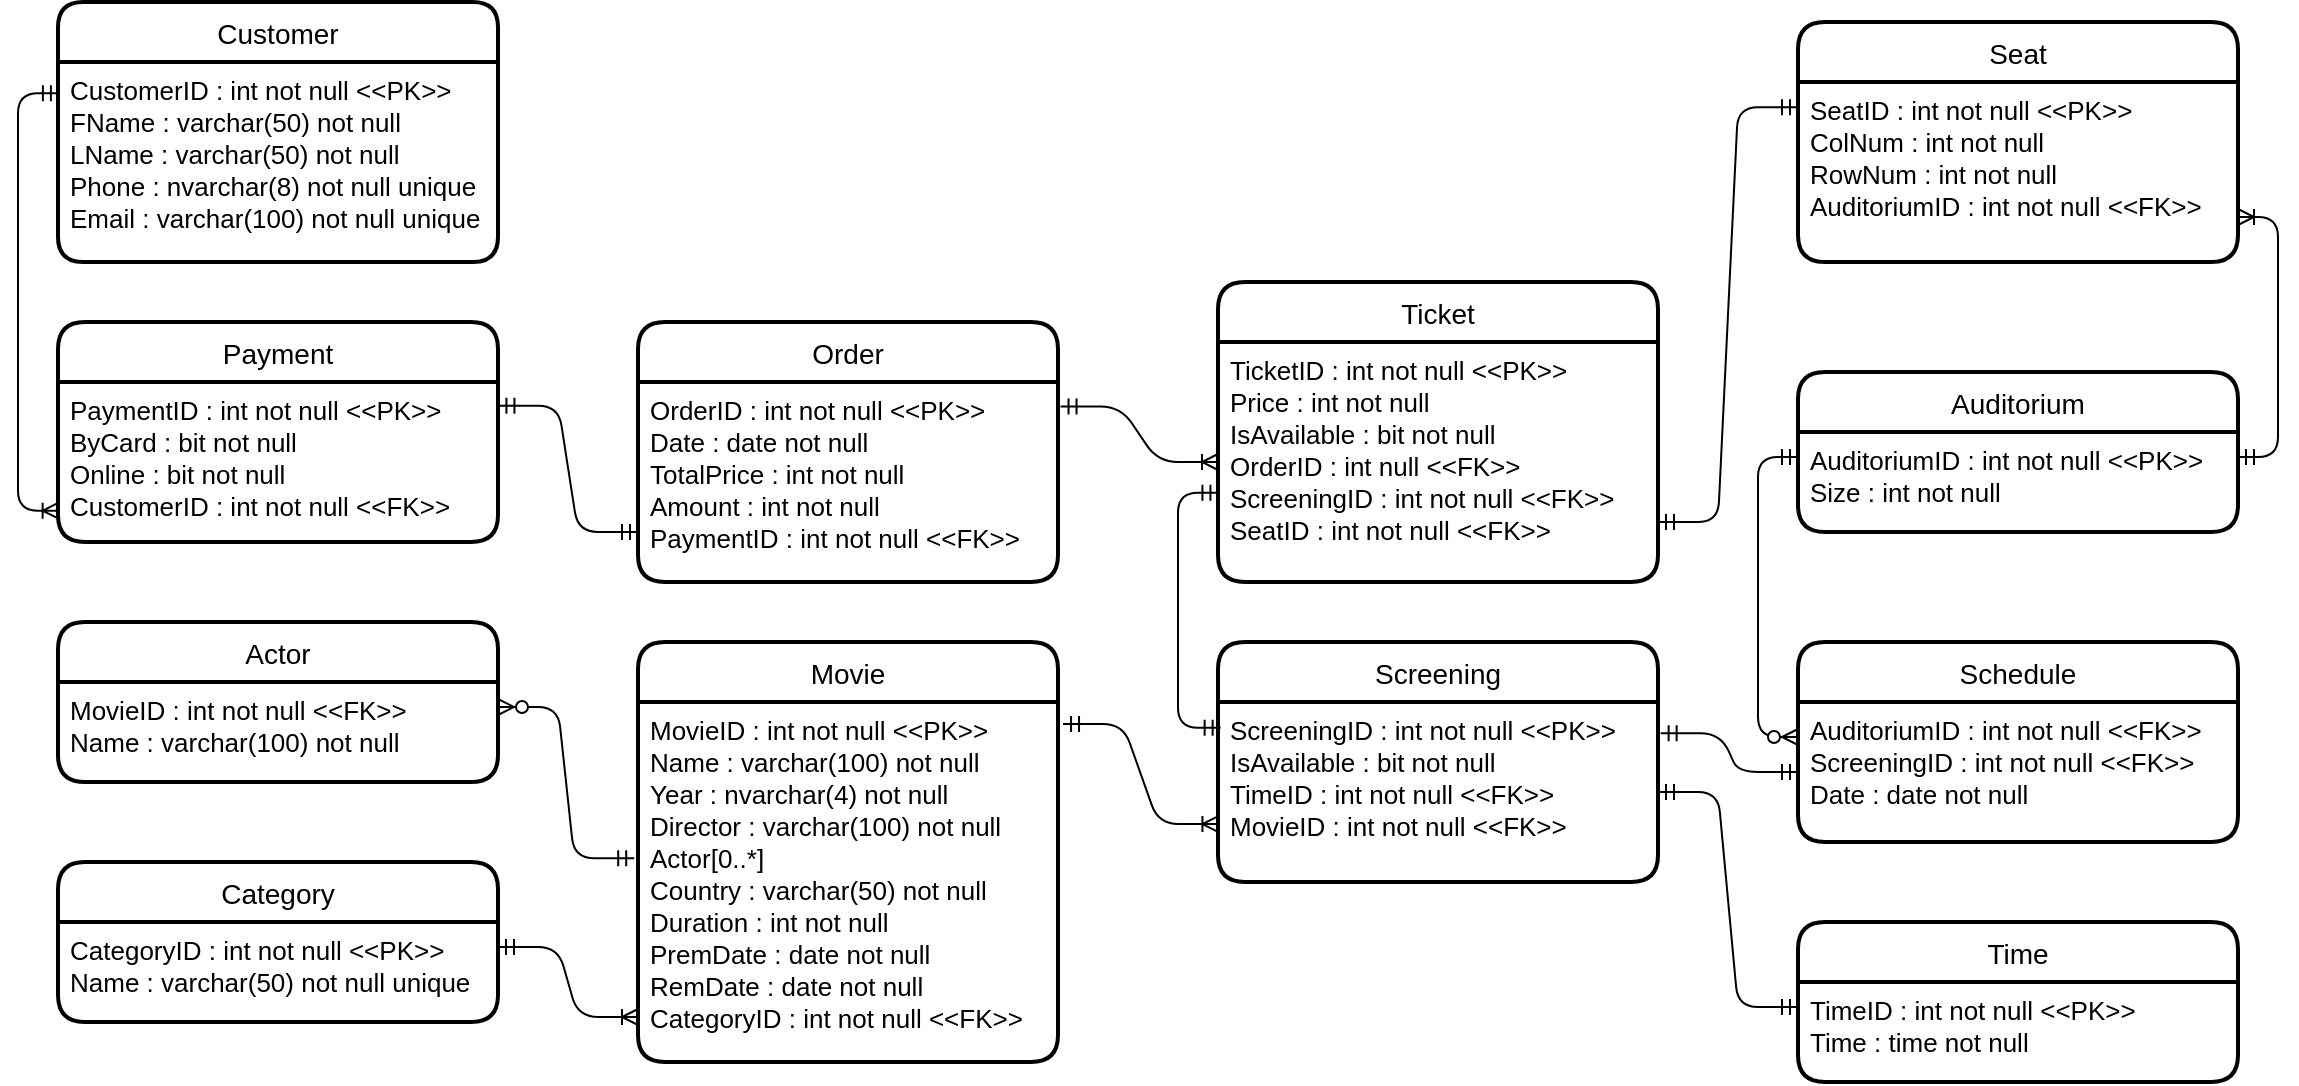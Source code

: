 <mxfile version="14.6.11" type="device"><diagram id="sBCXcYLbxko-noXUBoV9" name="Page-1"><mxGraphModel dx="1182" dy="688" grid="1" gridSize="10" guides="1" tooltips="1" connect="1" arrows="1" fold="1" page="1" pageScale="1" pageWidth="827" pageHeight="1169" math="0" shadow="0"><root><mxCell id="0"/><mxCell id="1" parent="0"/><mxCell id="LqJF-MNcTDasMaaj_jmD-1" value="Customer" style="swimlane;childLayout=stackLayout;horizontal=1;startSize=30;horizontalStack=0;rounded=1;fontSize=14;fontStyle=0;strokeWidth=2;resizeParent=0;resizeLast=1;shadow=0;dashed=0;align=center;arcSize=14;" parent="1" vertex="1"><mxGeometry x="80" y="40" width="220" height="130" as="geometry"/></mxCell><mxCell id="LqJF-MNcTDasMaaj_jmD-2" value="CustomerID : int not null &lt;&lt;PK&gt;&gt;&#10;FName : varchar(50) not null&#10;LName : varchar(50) not null&#10;Phone : nvarchar(8) not null unique&#10;Email : varchar(100) not null unique" style="align=left;strokeColor=none;fillColor=none;spacingLeft=4;fontSize=13;verticalAlign=top;resizable=0;rotatable=0;part=1;fontStyle=0" parent="LqJF-MNcTDasMaaj_jmD-1" vertex="1"><mxGeometry y="30" width="220" height="100" as="geometry"/></mxCell><mxCell id="LqJF-MNcTDasMaaj_jmD-3" value="Payment" style="swimlane;childLayout=stackLayout;horizontal=1;startSize=30;horizontalStack=0;rounded=1;fontSize=14;fontStyle=0;strokeWidth=2;resizeParent=0;resizeLast=1;shadow=0;dashed=0;align=center;" parent="1" vertex="1"><mxGeometry x="80" y="200" width="220" height="110" as="geometry"/></mxCell><mxCell id="LqJF-MNcTDasMaaj_jmD-4" value="PaymentID : int not null &lt;&lt;PK&gt;&gt;&#10;ByCard : bit not null&#10;Online : bit not null&#10;CustomerID : int not null &lt;&lt;FK&gt;&gt;" style="align=left;strokeColor=none;fillColor=none;spacingLeft=4;fontSize=13;verticalAlign=top;resizable=0;rotatable=0;part=1;fontStyle=0" parent="LqJF-MNcTDasMaaj_jmD-3" vertex="1"><mxGeometry y="30" width="220" height="80" as="geometry"/></mxCell><mxCell id="LqJF-MNcTDasMaaj_jmD-9" value="Order" style="swimlane;childLayout=stackLayout;horizontal=1;startSize=30;horizontalStack=0;rounded=1;fontSize=14;fontStyle=0;strokeWidth=2;resizeParent=0;resizeLast=1;shadow=0;dashed=0;align=center;" parent="1" vertex="1"><mxGeometry x="370" y="200" width="210" height="130" as="geometry"/></mxCell><mxCell id="LqJF-MNcTDasMaaj_jmD-10" value="OrderID : int not null &lt;&lt;PK&gt;&gt;&#10;Date : date not null&#10;TotalPrice : int not null&#10;Amount : int not null&#10;PaymentID : int not null &lt;&lt;FK&gt;&gt;&#10;" style="align=left;strokeColor=none;fillColor=none;spacingLeft=4;fontSize=13;verticalAlign=top;resizable=0;rotatable=0;part=1;fontStyle=0" parent="LqJF-MNcTDasMaaj_jmD-9" vertex="1"><mxGeometry y="30" width="210" height="100" as="geometry"/></mxCell><mxCell id="LqJF-MNcTDasMaaj_jmD-12" value="Ticket" style="swimlane;childLayout=stackLayout;horizontal=1;startSize=30;horizontalStack=0;rounded=1;fontSize=14;fontStyle=0;strokeWidth=2;resizeParent=0;resizeLast=1;shadow=0;dashed=0;align=center;spacing=2;" parent="1" vertex="1"><mxGeometry x="660" y="180" width="220" height="150" as="geometry"/></mxCell><mxCell id="LqJF-MNcTDasMaaj_jmD-13" value="TicketID : int not null &lt;&lt;PK&gt;&gt;&#10;Price : int not null&#10;IsAvailable : bit not null&#10;OrderID : int null &lt;&lt;FK&gt;&gt;&#10;ScreeningID : int not null &lt;&lt;FK&gt;&gt;&#10;SeatID : int not null &lt;&lt;FK&gt;&gt;&#10;" style="align=left;strokeColor=none;fillColor=none;spacingLeft=4;fontSize=13;verticalAlign=top;resizable=0;rotatable=0;part=1;fontStyle=0" parent="LqJF-MNcTDasMaaj_jmD-12" vertex="1"><mxGeometry y="30" width="220" height="120" as="geometry"/></mxCell><mxCell id="LqJF-MNcTDasMaaj_jmD-14" value="Screening" style="swimlane;childLayout=stackLayout;horizontal=1;startSize=30;horizontalStack=0;rounded=1;fontSize=14;fontStyle=0;strokeWidth=2;resizeParent=0;resizeLast=1;shadow=0;dashed=0;align=center;" parent="1" vertex="1"><mxGeometry x="660" y="360" width="220" height="120" as="geometry"/></mxCell><mxCell id="LqJF-MNcTDasMaaj_jmD-15" value="ScreeningID : int not null &lt;&lt;PK&gt;&gt;&#10;IsAvailable : bit not null&#10;TimeID : int not null &lt;&lt;FK&gt;&gt;&#10;MovieID : int not null &lt;&lt;FK&gt;&gt;" style="align=left;strokeColor=none;fillColor=none;spacingLeft=4;fontSize=13;verticalAlign=top;resizable=0;rotatable=0;part=1;fontStyle=0" parent="LqJF-MNcTDasMaaj_jmD-14" vertex="1"><mxGeometry y="30" width="220" height="90" as="geometry"/></mxCell><mxCell id="LqJF-MNcTDasMaaj_jmD-16" value="Movie" style="swimlane;childLayout=stackLayout;horizontal=1;startSize=30;horizontalStack=0;rounded=1;fontSize=14;fontStyle=0;strokeWidth=2;resizeParent=0;resizeLast=1;shadow=0;dashed=0;align=center;" parent="1" vertex="1"><mxGeometry x="370" y="360" width="210" height="210" as="geometry"/></mxCell><mxCell id="LqJF-MNcTDasMaaj_jmD-17" value="MovieID : int not null &lt;&lt;PK&gt;&gt;&#10;Name : varchar(100) not null&#10;Year : nvarchar(4) not null&#10;Director : varchar(100) not null&#10;Actor[0..*]&#10;Country : varchar(50) not null&#10;Duration : int not null&#10;PremDate : date not null&#10;RemDate : date not null&#10;CategoryID : int not null &lt;&lt;FK&gt;&gt;" style="align=left;strokeColor=none;fillColor=none;spacingLeft=4;fontSize=13;verticalAlign=top;resizable=0;rotatable=0;part=1;fontStyle=0" parent="LqJF-MNcTDasMaaj_jmD-16" vertex="1"><mxGeometry y="30" width="210" height="180" as="geometry"/></mxCell><mxCell id="LqJF-MNcTDasMaaj_jmD-18" value="Actor" style="swimlane;childLayout=stackLayout;horizontal=1;startSize=30;horizontalStack=0;rounded=1;fontSize=14;fontStyle=0;strokeWidth=2;resizeParent=0;resizeLast=1;shadow=0;dashed=0;align=center;" parent="1" vertex="1"><mxGeometry x="80" y="350" width="220" height="80" as="geometry"/></mxCell><mxCell id="LqJF-MNcTDasMaaj_jmD-19" value="MovieID : int not null &lt;&lt;FK&gt;&gt;&#10;Name : varchar(100) not null&#10;" style="align=left;strokeColor=none;fillColor=none;spacingLeft=4;fontSize=13;verticalAlign=top;resizable=0;rotatable=0;part=1;fontStyle=0" parent="LqJF-MNcTDasMaaj_jmD-18" vertex="1"><mxGeometry y="30" width="220" height="50" as="geometry"/></mxCell><mxCell id="LqJF-MNcTDasMaaj_jmD-22" value="Category" style="swimlane;childLayout=stackLayout;horizontal=1;startSize=30;horizontalStack=0;rounded=1;fontSize=14;fontStyle=0;strokeWidth=2;resizeParent=0;resizeLast=1;shadow=0;dashed=0;align=center;" parent="1" vertex="1"><mxGeometry x="80" y="470" width="220" height="80" as="geometry"/></mxCell><mxCell id="LqJF-MNcTDasMaaj_jmD-23" value="CategoryID : int not null &lt;&lt;PK&gt;&gt;&#10;Name : varchar(50) not null unique" style="align=left;strokeColor=none;fillColor=none;spacingLeft=4;fontSize=13;verticalAlign=top;resizable=0;rotatable=0;part=1;fontStyle=0" parent="LqJF-MNcTDasMaaj_jmD-22" vertex="1"><mxGeometry y="30" width="220" height="50" as="geometry"/></mxCell><mxCell id="LqJF-MNcTDasMaaj_jmD-24" value="Seat" style="swimlane;childLayout=stackLayout;horizontal=1;startSize=30;horizontalStack=0;rounded=1;fontSize=14;fontStyle=0;strokeWidth=2;resizeParent=0;resizeLast=1;shadow=0;dashed=0;align=center;" parent="1" vertex="1"><mxGeometry x="950" y="50" width="220" height="120" as="geometry"/></mxCell><mxCell id="LqJF-MNcTDasMaaj_jmD-25" value="SeatID : int not null &lt;&lt;PK&gt;&gt;&#10;ColNum : int not null&#10;RowNum : int not null&#10;AuditoriumID : int not null &lt;&lt;FK&gt;&gt;" style="align=left;strokeColor=none;fillColor=none;spacingLeft=4;fontSize=13;verticalAlign=top;resizable=0;rotatable=0;part=1;fontStyle=0" parent="LqJF-MNcTDasMaaj_jmD-24" vertex="1"><mxGeometry y="30" width="220" height="90" as="geometry"/></mxCell><mxCell id="LqJF-MNcTDasMaaj_jmD-27" value="Auditorium" style="swimlane;childLayout=stackLayout;horizontal=1;startSize=30;horizontalStack=0;rounded=1;fontSize=14;fontStyle=0;strokeWidth=2;resizeParent=0;resizeLast=1;shadow=0;dashed=0;align=center;" parent="1" vertex="1"><mxGeometry x="950" y="225" width="220" height="80" as="geometry"/></mxCell><mxCell id="LqJF-MNcTDasMaaj_jmD-28" value="AuditoriumID : int not null &lt;&lt;PK&gt;&gt;&#10;Size : int not null" style="align=left;strokeColor=none;fillColor=none;spacingLeft=4;fontSize=13;verticalAlign=top;resizable=0;rotatable=0;part=1;fontStyle=0" parent="LqJF-MNcTDasMaaj_jmD-27" vertex="1"><mxGeometry y="30" width="220" height="50" as="geometry"/></mxCell><mxCell id="LqJF-MNcTDasMaaj_jmD-29" value="Schedule" style="swimlane;childLayout=stackLayout;horizontal=1;startSize=30;horizontalStack=0;rounded=1;fontSize=14;fontStyle=0;strokeWidth=2;resizeParent=0;resizeLast=1;shadow=0;dashed=0;align=center;" parent="1" vertex="1"><mxGeometry x="950" y="360" width="220" height="100" as="geometry"/></mxCell><mxCell id="LqJF-MNcTDasMaaj_jmD-30" value="AuditoriumID : int not null &lt;&lt;FK&gt;&gt;&#10;ScreeningID : int not null &lt;&lt;FK&gt;&gt;&#10;Date : date not null" style="align=left;strokeColor=none;fillColor=none;spacingLeft=4;fontSize=13;verticalAlign=top;resizable=0;rotatable=0;part=1;fontStyle=0" parent="LqJF-MNcTDasMaaj_jmD-29" vertex="1"><mxGeometry y="30" width="220" height="70" as="geometry"/></mxCell><mxCell id="Da9G3SR7MR1a39srE5Zy-4" value="" style="edgeStyle=entityRelationEdgeStyle;fontSize=12;html=1;endArrow=ERmandOne;endFill=0;rounded=1;exitX=1;exitY=0.25;exitDx=0;exitDy=0;startArrow=ERzeroToMany;startFill=1;entryX=-0.009;entryY=0.434;entryDx=0;entryDy=0;entryPerimeter=0;" parent="1" source="LqJF-MNcTDasMaaj_jmD-19" target="LqJF-MNcTDasMaaj_jmD-17" edge="1"><mxGeometry width="100" height="100" relative="1" as="geometry"><mxPoint x="260" y="360" as="sourcePoint"/><mxPoint x="275" y="490" as="targetPoint"/></mxGeometry></mxCell><mxCell id="Da9G3SR7MR1a39srE5Zy-5" value="" style="edgeStyle=entityRelationEdgeStyle;fontSize=12;html=1;endArrow=ERoneToMany;endFill=0;rounded=1;exitX=1;exitY=0.25;exitDx=0;exitDy=0;startArrow=ERmandOne;startFill=0;entryX=0;entryY=0.875;entryDx=0;entryDy=0;entryPerimeter=0;" parent="1" source="LqJF-MNcTDasMaaj_jmD-23" target="LqJF-MNcTDasMaaj_jmD-17" edge="1"><mxGeometry width="100" height="100" relative="1" as="geometry"><mxPoint x="250" y="392.5" as="sourcePoint"/><mxPoint x="280" y="560" as="targetPoint"/></mxGeometry></mxCell><mxCell id="Da9G3SR7MR1a39srE5Zy-8" value="" style="edgeStyle=entityRelationEdgeStyle;fontSize=12;html=1;endArrow=ERmandOne;endFill=0;rounded=1;exitX=1.001;exitY=0.149;exitDx=0;exitDy=0;startArrow=ERmandOne;startFill=0;exitPerimeter=0;entryX=0;entryY=0.75;entryDx=0;entryDy=0;" parent="1" source="LqJF-MNcTDasMaaj_jmD-4" target="LqJF-MNcTDasMaaj_jmD-10" edge="1"><mxGeometry width="100" height="100" relative="1" as="geometry"><mxPoint x="240" y="330" as="sourcePoint"/><mxPoint x="275" y="340" as="targetPoint"/></mxGeometry></mxCell><mxCell id="Da9G3SR7MR1a39srE5Zy-9" value="" style="edgeStyle=entityRelationEdgeStyle;fontSize=12;html=1;endArrow=ERoneToMany;endFill=0;rounded=1;exitX=1.006;exitY=0.122;exitDx=0;exitDy=0;startArrow=ERmandOne;startFill=0;exitPerimeter=0;entryX=0;entryY=0.5;entryDx=0;entryDy=0;" parent="1" source="LqJF-MNcTDasMaaj_jmD-10" target="LqJF-MNcTDasMaaj_jmD-13" edge="1"><mxGeometry width="100" height="100" relative="1" as="geometry"><mxPoint x="580" y="101.92" as="sourcePoint"/><mxPoint x="640" y="250" as="targetPoint"/></mxGeometry></mxCell><mxCell id="Da9G3SR7MR1a39srE5Zy-12" value="" style="edgeStyle=orthogonalEdgeStyle;fontSize=12;html=1;endArrow=ERoneToMany;endFill=0;rounded=1;exitX=0.002;exitY=0.156;exitDx=0;exitDy=0;startArrow=ERmandOne;startFill=0;exitPerimeter=0;entryX=0.002;entryY=0.842;entryDx=0;entryDy=0;entryPerimeter=0;" parent="1" source="LqJF-MNcTDasMaaj_jmD-2" edge="1"><mxGeometry width="100" height="100" relative="1" as="geometry"><mxPoint x="-80.0" y="177.02" as="sourcePoint"/><mxPoint x="80.32" y="294.36" as="targetPoint"/><Array as="points"><mxPoint x="60" y="86"/><mxPoint x="60" y="294"/></Array></mxGeometry></mxCell><mxCell id="Da9G3SR7MR1a39srE5Zy-13" value="" style="edgeStyle=orthogonalEdgeStyle;fontSize=12;html=1;endArrow=ERmandOne;endFill=0;rounded=1;exitX=0.001;exitY=0.628;exitDx=0;exitDy=0;startArrow=ERmandOne;startFill=0;exitPerimeter=0;entryX=0.006;entryY=0.143;entryDx=0;entryDy=0;entryPerimeter=0;" parent="1" source="LqJF-MNcTDasMaaj_jmD-13" target="LqJF-MNcTDasMaaj_jmD-15" edge="1"><mxGeometry width="100" height="100" relative="1" as="geometry"><mxPoint x="620" y="580" as="sourcePoint"/><mxPoint x="688.04" y="612.8" as="targetPoint"/><Array as="points"><mxPoint x="640" y="285"/><mxPoint x="640" y="403"/></Array></mxGeometry></mxCell><mxCell id="Da9G3SR7MR1a39srE5Zy-14" value="" style="edgeStyle=entityRelationEdgeStyle;fontSize=12;html=1;endArrow=ERoneToMany;endFill=0;rounded=1;startArrow=ERmandOne;startFill=0;exitX=1.012;exitY=0.061;exitDx=0;exitDy=0;exitPerimeter=0;entryX=0.001;entryY=0.678;entryDx=0;entryDy=0;entryPerimeter=0;" parent="1" source="LqJF-MNcTDasMaaj_jmD-17" target="LqJF-MNcTDasMaaj_jmD-15" edge="1"><mxGeometry width="100" height="100" relative="1" as="geometry"><mxPoint x="550" y="470" as="sourcePoint"/><mxPoint x="580" y="470" as="targetPoint"/></mxGeometry></mxCell><mxCell id="Da9G3SR7MR1a39srE5Zy-15" value="" style="edgeStyle=entityRelationEdgeStyle;fontSize=12;html=1;endArrow=ERmandOne;endFill=0;startArrow=ERmandOne;startFill=0;exitX=1;exitY=0.75;exitDx=0;exitDy=0;entryX=0;entryY=0.14;entryDx=0;entryDy=0;entryPerimeter=0;rounded=1;" parent="1" source="LqJF-MNcTDasMaaj_jmD-13" target="LqJF-MNcTDasMaaj_jmD-25" edge="1"><mxGeometry width="100" height="100" relative="1" as="geometry"><mxPoint x="910" y="290" as="sourcePoint"/><mxPoint x="890" y="94" as="targetPoint"/></mxGeometry></mxCell><mxCell id="Da9G3SR7MR1a39srE5Zy-17" value="" style="edgeStyle=entityRelationEdgeStyle;fontSize=12;html=1;endArrow=ERmandOne;endFill=0;rounded=1;startArrow=ERmandOne;startFill=0;exitX=1.006;exitY=0.173;exitDx=0;exitDy=0;exitPerimeter=0;entryX=0;entryY=0.5;entryDx=0;entryDy=0;" parent="1" source="LqJF-MNcTDasMaaj_jmD-15" target="LqJF-MNcTDasMaaj_jmD-30" edge="1"><mxGeometry width="100" height="100" relative="1" as="geometry"><mxPoint x="930" y="530" as="sourcePoint"/><mxPoint x="930" y="406" as="targetPoint"/></mxGeometry></mxCell><mxCell id="Da9G3SR7MR1a39srE5Zy-19" value="" style="edgeStyle=orthogonalEdgeStyle;fontSize=12;html=1;endArrow=ERzeroToMany;endFill=1;rounded=1;startArrow=ERmandOne;startFill=0;exitX=0;exitY=0.25;exitDx=0;exitDy=0;entryX=0;entryY=0.25;entryDx=0;entryDy=0;" parent="1" source="LqJF-MNcTDasMaaj_jmD-28" target="LqJF-MNcTDasMaaj_jmD-30" edge="1"><mxGeometry width="100" height="100" relative="1" as="geometry"><mxPoint x="1150" y="220.0" as="sourcePoint"/><mxPoint x="1219.04" y="239.43" as="targetPoint"/><Array as="points"><mxPoint x="930" y="268"/><mxPoint x="930" y="408"/></Array></mxGeometry></mxCell><mxCell id="Da9G3SR7MR1a39srE5Zy-21" value="" style="edgeStyle=orthogonalEdgeStyle;fontSize=12;html=1;endArrow=ERmandOne;endFill=0;rounded=1;startArrow=ERoneToMany;startFill=0;entryX=1;entryY=0.25;entryDx=0;entryDy=0;exitX=1;exitY=0.75;exitDx=0;exitDy=0;" parent="1" source="LqJF-MNcTDasMaaj_jmD-25" target="LqJF-MNcTDasMaaj_jmD-28" edge="1"><mxGeometry width="100" height="100" relative="1" as="geometry"><mxPoint x="1190" y="125" as="sourcePoint"/><mxPoint x="1230" y="430" as="targetPoint"/><Array as="points"><mxPoint x="1190" y="148"/><mxPoint x="1190" y="268"/></Array></mxGeometry></mxCell><mxCell id="sS2e-h4nMoMxBrBeyWB3-1" value="Time" style="swimlane;childLayout=stackLayout;horizontal=1;startSize=30;horizontalStack=0;rounded=1;fontSize=14;fontStyle=0;strokeWidth=2;resizeParent=0;resizeLast=1;shadow=0;dashed=0;align=center;" vertex="1" parent="1"><mxGeometry x="950" y="500" width="220" height="80" as="geometry"/></mxCell><mxCell id="sS2e-h4nMoMxBrBeyWB3-2" value="TimeID : int not null &lt;&lt;PK&gt;&gt;&#10;Time : time not null" style="align=left;strokeColor=none;fillColor=none;spacingLeft=4;fontSize=13;verticalAlign=top;resizable=0;rotatable=0;part=1;fontStyle=0" vertex="1" parent="sS2e-h4nMoMxBrBeyWB3-1"><mxGeometry y="30" width="220" height="50" as="geometry"/></mxCell><mxCell id="sS2e-h4nMoMxBrBeyWB3-3" value="" style="edgeStyle=entityRelationEdgeStyle;fontSize=12;html=1;endArrow=ERmandOne;endFill=0;rounded=1;startArrow=ERmandOne;startFill=0;exitX=1;exitY=0.5;exitDx=0;exitDy=0;entryX=0;entryY=0.25;entryDx=0;entryDy=0;" edge="1" parent="1" source="LqJF-MNcTDasMaaj_jmD-15" target="sS2e-h4nMoMxBrBeyWB3-2"><mxGeometry width="100" height="100" relative="1" as="geometry"><mxPoint x="891.32" y="415.57" as="sourcePoint"/><mxPoint x="960" y="435" as="targetPoint"/></mxGeometry></mxCell></root></mxGraphModel></diagram></mxfile>